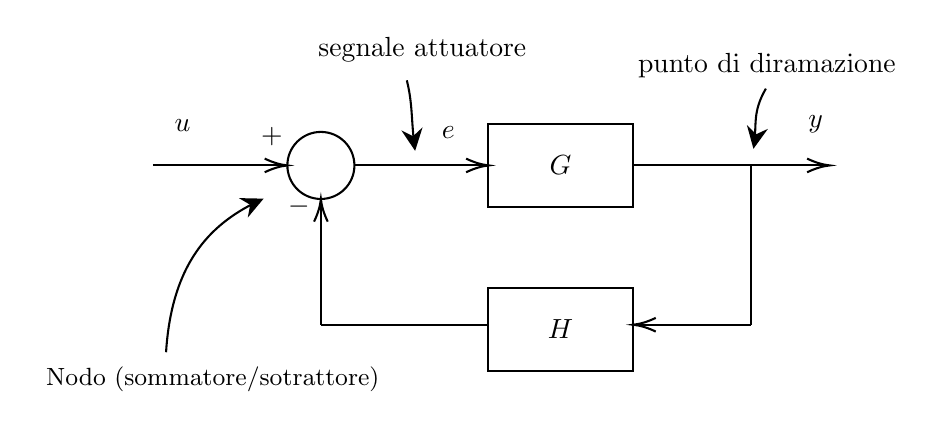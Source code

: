\tikzset{every picture/.style={line width=0.75pt}} %set default line width to 0.75pt        
	
	\begin{tikzpicture}[x=0.75pt,y=0.75pt,yscale=-1,xscale=1]
	%uncomment if require: \path (0,292); %set diagram left start at 0, and has height of 292
	
	%Shape: Rectangle [id:dp3155084585495189] 
	\draw   (324.5,123) -- (394.5,123) -- (394.5,163) -- (324.5,163) -- cycle ;
	%Straight Lines [id:da11063592261012656] 
	\draw    (260.25,143) -- (323,143) ;
	\draw [shift={(325,143)}, rotate = 180] [color={rgb, 255:red, 0; green, 0; blue, 0 }  ][line width=0.75]    (10.93,-3.29) .. controls (6.95,-1.4) and (3.31,-0.3) .. (0,0) .. controls (3.31,0.3) and (6.95,1.4) .. (10.93,3.29)   ;
	
	%Straight Lines [id:da8163995279030745] 
	\draw    (395,143) -- (487.3,143) ;
	\draw [shift={(489.3,143)}, rotate = 180] [color={rgb, 255:red, 0; green, 0; blue, 0 }  ][line width=0.75]    (10.93,-3.29) .. controls (6.95,-1.4) and (3.31,-0.3) .. (0,0) .. controls (3.31,0.3) and (6.95,1.4) .. (10.93,3.29)   ;
	
	%Flowchart: Connector [id:dp7546342860954656] 
	\draw   (227.95,143) .. controls (227.95,134.08) and (235.18,126.85) .. (244.1,126.85) .. controls (253.02,126.85) and (260.25,134.08) .. (260.25,143) .. controls (260.25,151.92) and (253.02,159.15) .. (244.1,159.15) .. controls (235.18,159.15) and (227.95,151.92) .. (227.95,143) -- cycle ;
	%Straight Lines [id:da6036888305055024] 
	\draw    (163.2,143) -- (225.95,143) ;
	\draw [shift={(227.95,143)}, rotate = 180] [color={rgb, 255:red, 0; green, 0; blue, 0 }  ][line width=0.75]    (10.93,-3.29) .. controls (6.95,-1.4) and (3.31,-0.3) .. (0,0) .. controls (3.31,0.3) and (6.95,1.4) .. (10.93,3.29)   ;
	
	%Straight Lines [id:da10222491957386626] 
	\draw    (244.1,219.75) -- (244.1,161.15) ;
	\draw [shift={(244.1,159.15)}, rotate = 450] [color={rgb, 255:red, 0; green, 0; blue, 0 }  ][line width=0.75]    (10.93,-3.29) .. controls (6.95,-1.4) and (3.31,-0.3) .. (0,0) .. controls (3.31,0.3) and (6.95,1.4) .. (10.93,3.29)   ;
	
	%Shape: Rectangle [id:dp3211173615588092] 
	\draw   (324.5,202) -- (394.5,202) -- (394.5,242) -- (324.5,242) -- cycle ;
	%Straight Lines [id:da42233637174500327] 
	\draw    (244.1,219.75) -- (324.3,219.75) ;
	
	
	%Straight Lines [id:da9688852904709178] 
	\draw    (396.5,219.75) -- (451.3,219.75) ;
	
	\draw [shift={(394.5,219.75)}, rotate = 0] [color={rgb, 255:red, 0; green, 0; blue, 0 }  ][line width=0.75]    (10.93,-3.29) .. controls (6.95,-1.4) and (3.31,-0.3) .. (0,0) .. controls (3.31,0.3) and (6.95,1.4) .. (10.93,3.29)   ;
	%Straight Lines [id:da49473026564794287] 
	\draw    (451.3,143) -- (451.3,219.75) ;
	
	
	%Curve Lines [id:da6898335310358139] 
	\draw    (285.5,102) .. controls (288.37,113.46) and (287.58,121.27) .. (289.25,134.15) ;
	\draw [shift={(289.5,136)}, rotate = 261.87] [fill={rgb, 255:red, 0; green, 0; blue, 0 }  ][line width=0.75]  [draw opacity=0] (10.72,-5.15) -- (0,0) -- (10.72,5.15) -- (7.12,0) -- cycle    ;
	
	%Curve Lines [id:da7097329155318699] 
	\draw    (458.5,106) .. controls (451.92,117.28) and (454.18,123.26) .. (452.81,133.07) ;
	\draw [shift={(452.5,135)}, rotate = 280.3] [fill={rgb, 255:red, 0; green, 0; blue, 0 }  ][line width=0.75]  [draw opacity=0] (10.72,-5.15) -- (0,0) -- (10.72,5.15) -- (7.12,0) -- cycle    ;
	
	%Curve Lines [id:da6339380725476107] 
	\draw    (169.5,233) .. controls (172.43,187.17) and (193.41,169.87) .. (214.85,159.76) ;
	\draw [shift={(216.5,159)}, rotate = 515.56] [fill={rgb, 255:red, 0; green, 0; blue, 0 }  ][line width=0.75]  [draw opacity=0] (10.72,-5.15) -- (0,0) -- (10.72,5.15) -- (7.12,0) -- cycle    ;
	
	
	% Text Node
	\draw (359.5,143) node   {$G$};
	% Text Node
	\draw (359.5,222) node   {$H$};
	% Text Node
	\draw (177.5,124) node   {$u$};
	% Text Node
	\draw (482.5,123) node   {$y$};
	% Text Node
	\draw (220.5,129) node   {$+$};
	% Text Node
	\draw (233.5,163) node   {$-$};
	% Text Node
	\draw (192,246) node  [align=left] {{\small Nodo (sommatore/sotrattore)}};
	% Text Node
	\draw (459,95) node  [align=left] {punto di diramazione};
	% Text Node
	\draw (293,87) node  [align=left] {segnale attuatore};
	% Text Node
	\draw (305.5,127) node   {$e$};
	
	\end{tikzpicture}